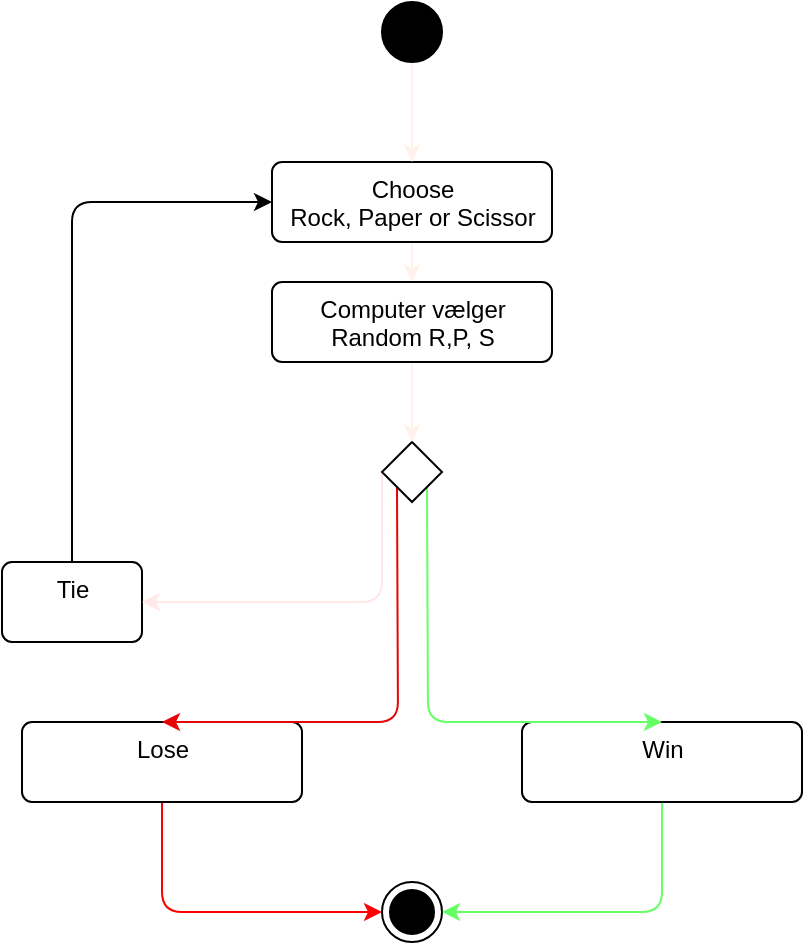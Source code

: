 <mxfile>
    <diagram id="mgKgwrsU2jLAR8YoKCgN" name="Page-1">
        <mxGraphModel dx="1231" dy="704" grid="1" gridSize="10" guides="1" tooltips="1" connect="1" arrows="1" fold="1" page="1" pageScale="1" pageWidth="850" pageHeight="1100" math="0" shadow="0">
            <root>
                <mxCell id="0"/>
                <mxCell id="1" parent="0"/>
                <mxCell id="2" value="" style="ellipse;html=1;shape=endState;fillColor=strokeColor;" vertex="1" parent="1">
                    <mxGeometry x="410" y="460" width="30" height="30" as="geometry"/>
                </mxCell>
                <mxCell id="9" style="edgeStyle=none;html=1;exitX=0.5;exitY=1;exitDx=0;exitDy=0;entryX=0;entryY=0.5;entryDx=0;entryDy=0;strokeColor=#FF0000;" edge="1" parent="1" source="5" target="2">
                    <mxGeometry relative="1" as="geometry">
                        <Array as="points">
                            <mxPoint x="300" y="475"/>
                        </Array>
                    </mxGeometry>
                </mxCell>
                <mxCell id="5" value="Lose" style="html=1;align=center;verticalAlign=top;rounded=1;absoluteArcSize=1;arcSize=10;dashed=0;" vertex="1" parent="1">
                    <mxGeometry x="230" y="380" width="140" height="40" as="geometry"/>
                </mxCell>
                <mxCell id="8" style="edgeStyle=none;html=1;exitX=0.5;exitY=1;exitDx=0;exitDy=0;entryX=1;entryY=0.5;entryDx=0;entryDy=0;strokeColor=#66FF66;" edge="1" parent="1" source="7" target="2">
                    <mxGeometry relative="1" as="geometry">
                        <Array as="points">
                            <mxPoint x="550" y="475"/>
                        </Array>
                    </mxGeometry>
                </mxCell>
                <mxCell id="7" value="Win" style="html=1;align=center;verticalAlign=top;rounded=1;absoluteArcSize=1;arcSize=10;dashed=0;" vertex="1" parent="1">
                    <mxGeometry x="480" y="380" width="140" height="40" as="geometry"/>
                </mxCell>
                <mxCell id="28" style="edgeStyle=none;html=1;exitX=0.5;exitY=0;exitDx=0;exitDy=0;entryX=0;entryY=0.5;entryDx=0;entryDy=0;" edge="1" parent="1" source="27" target="38">
                    <mxGeometry relative="1" as="geometry">
                        <mxPoint x="330.0" y="265" as="targetPoint"/>
                        <Array as="points">
                            <mxPoint x="255" y="120"/>
                        </Array>
                    </mxGeometry>
                </mxCell>
                <mxCell id="27" value="Tie" style="html=1;align=center;verticalAlign=top;rounded=1;absoluteArcSize=1;arcSize=10;dashed=0;" vertex="1" parent="1">
                    <mxGeometry x="220" y="300" width="70" height="40" as="geometry"/>
                </mxCell>
                <mxCell id="54" style="edgeStyle=none;html=1;exitX=0.5;exitY=1;exitDx=0;exitDy=0;entryX=0.5;entryY=0;entryDx=0;entryDy=0;strokeColor=#FFF2ED;" edge="1" parent="1" source="38" target="45">
                    <mxGeometry relative="1" as="geometry"/>
                </mxCell>
                <mxCell id="38" value="Choose&lt;br style=&quot;padding: 0px; margin: 0px;&quot;&gt;Rock, Paper or Scissor" style="html=1;align=center;verticalAlign=top;rounded=1;absoluteArcSize=1;arcSize=10;dashed=0;" vertex="1" parent="1">
                    <mxGeometry x="355" y="100" width="140" height="40" as="geometry"/>
                </mxCell>
                <mxCell id="42" style="edgeStyle=none;html=1;exitX=0;exitY=1;exitDx=0;exitDy=0;entryX=0.5;entryY=0;entryDx=0;entryDy=0;strokeColor=#E60505;" edge="1" parent="1" source="40" target="5">
                    <mxGeometry relative="1" as="geometry">
                        <Array as="points">
                            <mxPoint x="418" y="380"/>
                        </Array>
                    </mxGeometry>
                </mxCell>
                <mxCell id="43" style="edgeStyle=none;html=1;exitX=1;exitY=1;exitDx=0;exitDy=0;entryX=0.5;entryY=0;entryDx=0;entryDy=0;strokeColor=#66FF66;" edge="1" parent="1" source="40" target="7">
                    <mxGeometry relative="1" as="geometry">
                        <Array as="points">
                            <mxPoint x="433" y="380"/>
                        </Array>
                    </mxGeometry>
                </mxCell>
                <mxCell id="44" style="edgeStyle=none;html=1;exitX=0;exitY=0.5;exitDx=0;exitDy=0;entryX=1;entryY=0.5;entryDx=0;entryDy=0;strokeColor=#FFE8E8;" edge="1" parent="1" source="40" target="27">
                    <mxGeometry relative="1" as="geometry">
                        <Array as="points">
                            <mxPoint x="410" y="320"/>
                        </Array>
                    </mxGeometry>
                </mxCell>
                <mxCell id="40" value="" style="rhombus;" vertex="1" parent="1">
                    <mxGeometry x="410" y="240" width="30" height="30" as="geometry"/>
                </mxCell>
                <mxCell id="55" style="edgeStyle=none;html=1;exitX=0.5;exitY=1;exitDx=0;exitDy=0;entryX=0.5;entryY=0;entryDx=0;entryDy=0;strokeColor=#FFF2ED;" edge="1" parent="1" source="45" target="40">
                    <mxGeometry relative="1" as="geometry"/>
                </mxCell>
                <mxCell id="45" value="Computer vælger&lt;br&gt;Random R,P, S" style="html=1;align=center;verticalAlign=top;rounded=1;absoluteArcSize=1;arcSize=10;dashed=0;" vertex="1" parent="1">
                    <mxGeometry x="355" y="160" width="140" height="40" as="geometry"/>
                </mxCell>
                <mxCell id="52" style="edgeStyle=none;html=1;exitX=0.5;exitY=1;exitDx=0;exitDy=0;entryX=0.5;entryY=0;entryDx=0;entryDy=0;strokeColor=#FFF2ED;" edge="1" parent="1" source="51" target="38">
                    <mxGeometry relative="1" as="geometry">
                        <mxPoint x="440.0" y="160" as="targetPoint"/>
                        <Array as="points">
                            <mxPoint x="425" y="80"/>
                        </Array>
                    </mxGeometry>
                </mxCell>
                <mxCell id="51" value="" style="ellipse;fillColor=strokeColor;" vertex="1" parent="1">
                    <mxGeometry x="410" y="20" width="30" height="30" as="geometry"/>
                </mxCell>
            </root>
        </mxGraphModel>
    </diagram>
</mxfile>